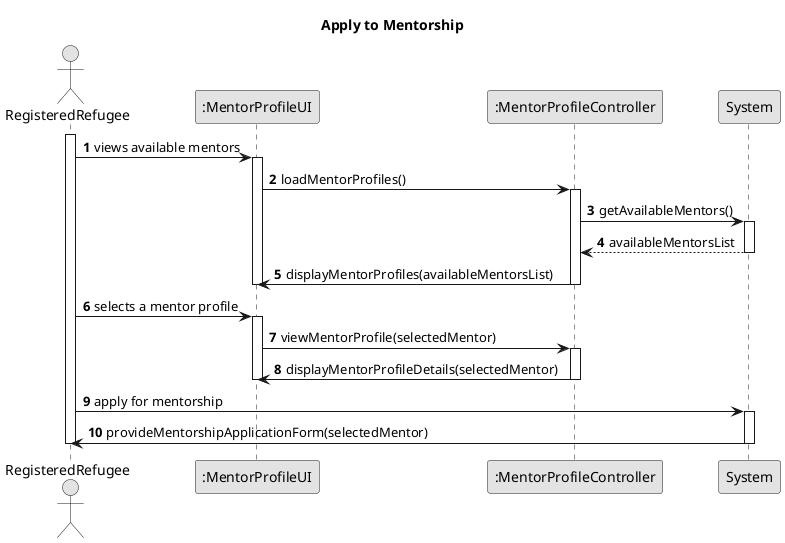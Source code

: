 @startuml
skinparam monochrome true
skinparam packageStyle rectangle
skinparam shadowing false

title Apply to Mentorship

autonumber

actor RegisteredRefugee
participant ":MentorProfileUI" as ui_profile
participant ":MentorProfileController" as ctrl_profile
participant "System" as system

activate RegisteredRefugee

    RegisteredRefugee -> ui_profile : views available mentors
    activate ui_profile
        ui_profile -> ctrl_profile : loadMentorProfiles()
        activate ctrl_profile
            ctrl_profile -> system : getAvailableMentors()
            activate system
                system --> ctrl_profile : availableMentorsList
            deactivate system
            ctrl_profile -> ui_profile : displayMentorProfiles(availableMentorsList)
        deactivate ctrl_profile
    deactivate ui_profile

    RegisteredRefugee -> ui_profile : selects a mentor profile
    activate ui_profile
        ui_profile -> ctrl_profile : viewMentorProfile(selectedMentor)
        activate ctrl_profile
            ctrl_profile -> ui_profile : displayMentorProfileDetails(selectedMentor)
        deactivate ctrl_profile
    deactivate ui_profile

    RegisteredRefugee -> system : apply for mentorship
    activate system
        system -> RegisteredRefugee : provideMentorshipApplicationForm(selectedMentor)
    deactivate system

deactivate RegisteredRefugee

@enduml
